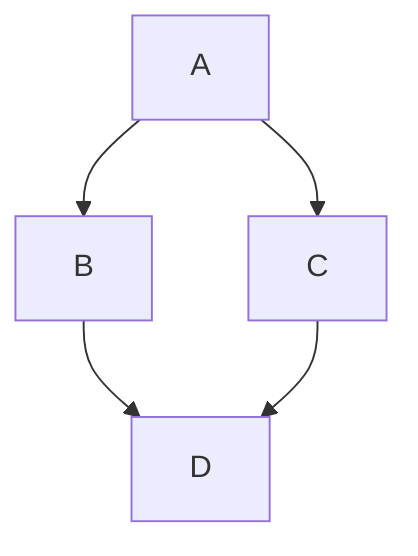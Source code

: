 graph TD;
    accTitle: the diamond pattern
    accDescr: a graph with four nodes: A points to B and C, while B and C both point to D
    A-->B;
    A-->C;
    B-->D;
    C-->D;